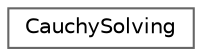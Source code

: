 digraph "Graphical Class Hierarchy"
{
 // LATEX_PDF_SIZE
  bgcolor="transparent";
  edge [fontname=Helvetica,fontsize=10,labelfontname=Helvetica,labelfontsize=10];
  node [fontname=Helvetica,fontsize=10,shape=box,height=0.2,width=0.4];
  rankdir="LR";
  Node0 [id="Node000000",label="CauchySolving",height=0.2,width=0.4,color="grey40", fillcolor="white", style="filled",URL="$class_cauchy_solving.html",tooltip="A class that performs the solution of the Cauchy problem."];
}
